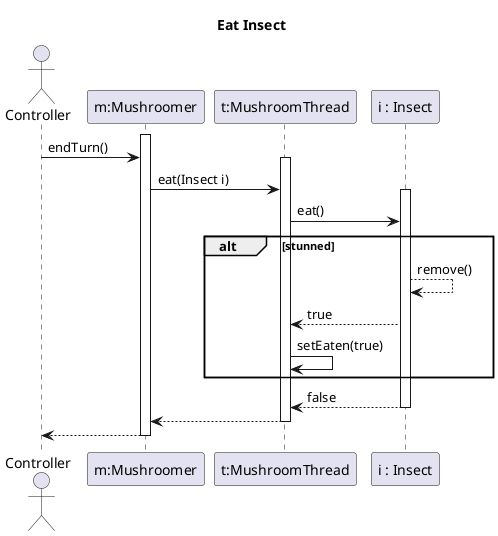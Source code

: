 @startuml eatInsect
title Eat Insect

actor Controller
participant "m:Mushroomer" as M
participant "t:MushroomThread" as T
participant "i : Insect" as I

activate M
Controller-> M : endTurn()
activate T
    M->T: eat(Insect i)
    activate I
        T->I : eat() 
        alt stunned      
            I-->I : remove()  
            I-->T : true  
            T -> T : setEaten(true)
        end 
        I-->T : false
    deactivate I
    T-->M
deactivate T
M-->Controller
deactivate M
@enduml